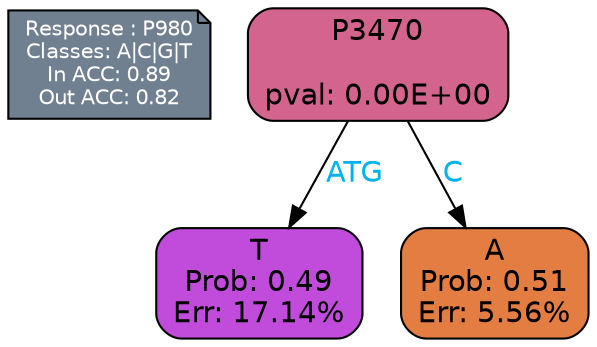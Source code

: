 digraph Tree {
node [shape=box, style="filled, rounded", color="black", fontname=helvetica] ;
graph [ranksep=equally, splines=polylines, bgcolor=transparent, dpi=600] ;
edge [fontname=helvetica] ;
LEGEND [label="Response : P980
Classes: A|C|G|T
In ACC: 0.89
Out ACC: 0.82
",shape=note,align=left,style=filled,fillcolor="slategray",fontcolor="white",fontsize=10];1 [label="P3470

pval: 0.00E+00", fillcolor="#d2648d"] ;
2 [label="T
Prob: 0.49
Err: 17.14%", fillcolor="#c14bdb"] ;
3 [label="A
Prob: 0.51
Err: 5.56%", fillcolor="#e47d42"] ;
1 -> 2 [label="ATG",fontcolor=deepskyblue2] ;
1 -> 3 [label="C",fontcolor=deepskyblue2] ;
{rank = same; 2;3;}{rank = same; LEGEND;1;}}